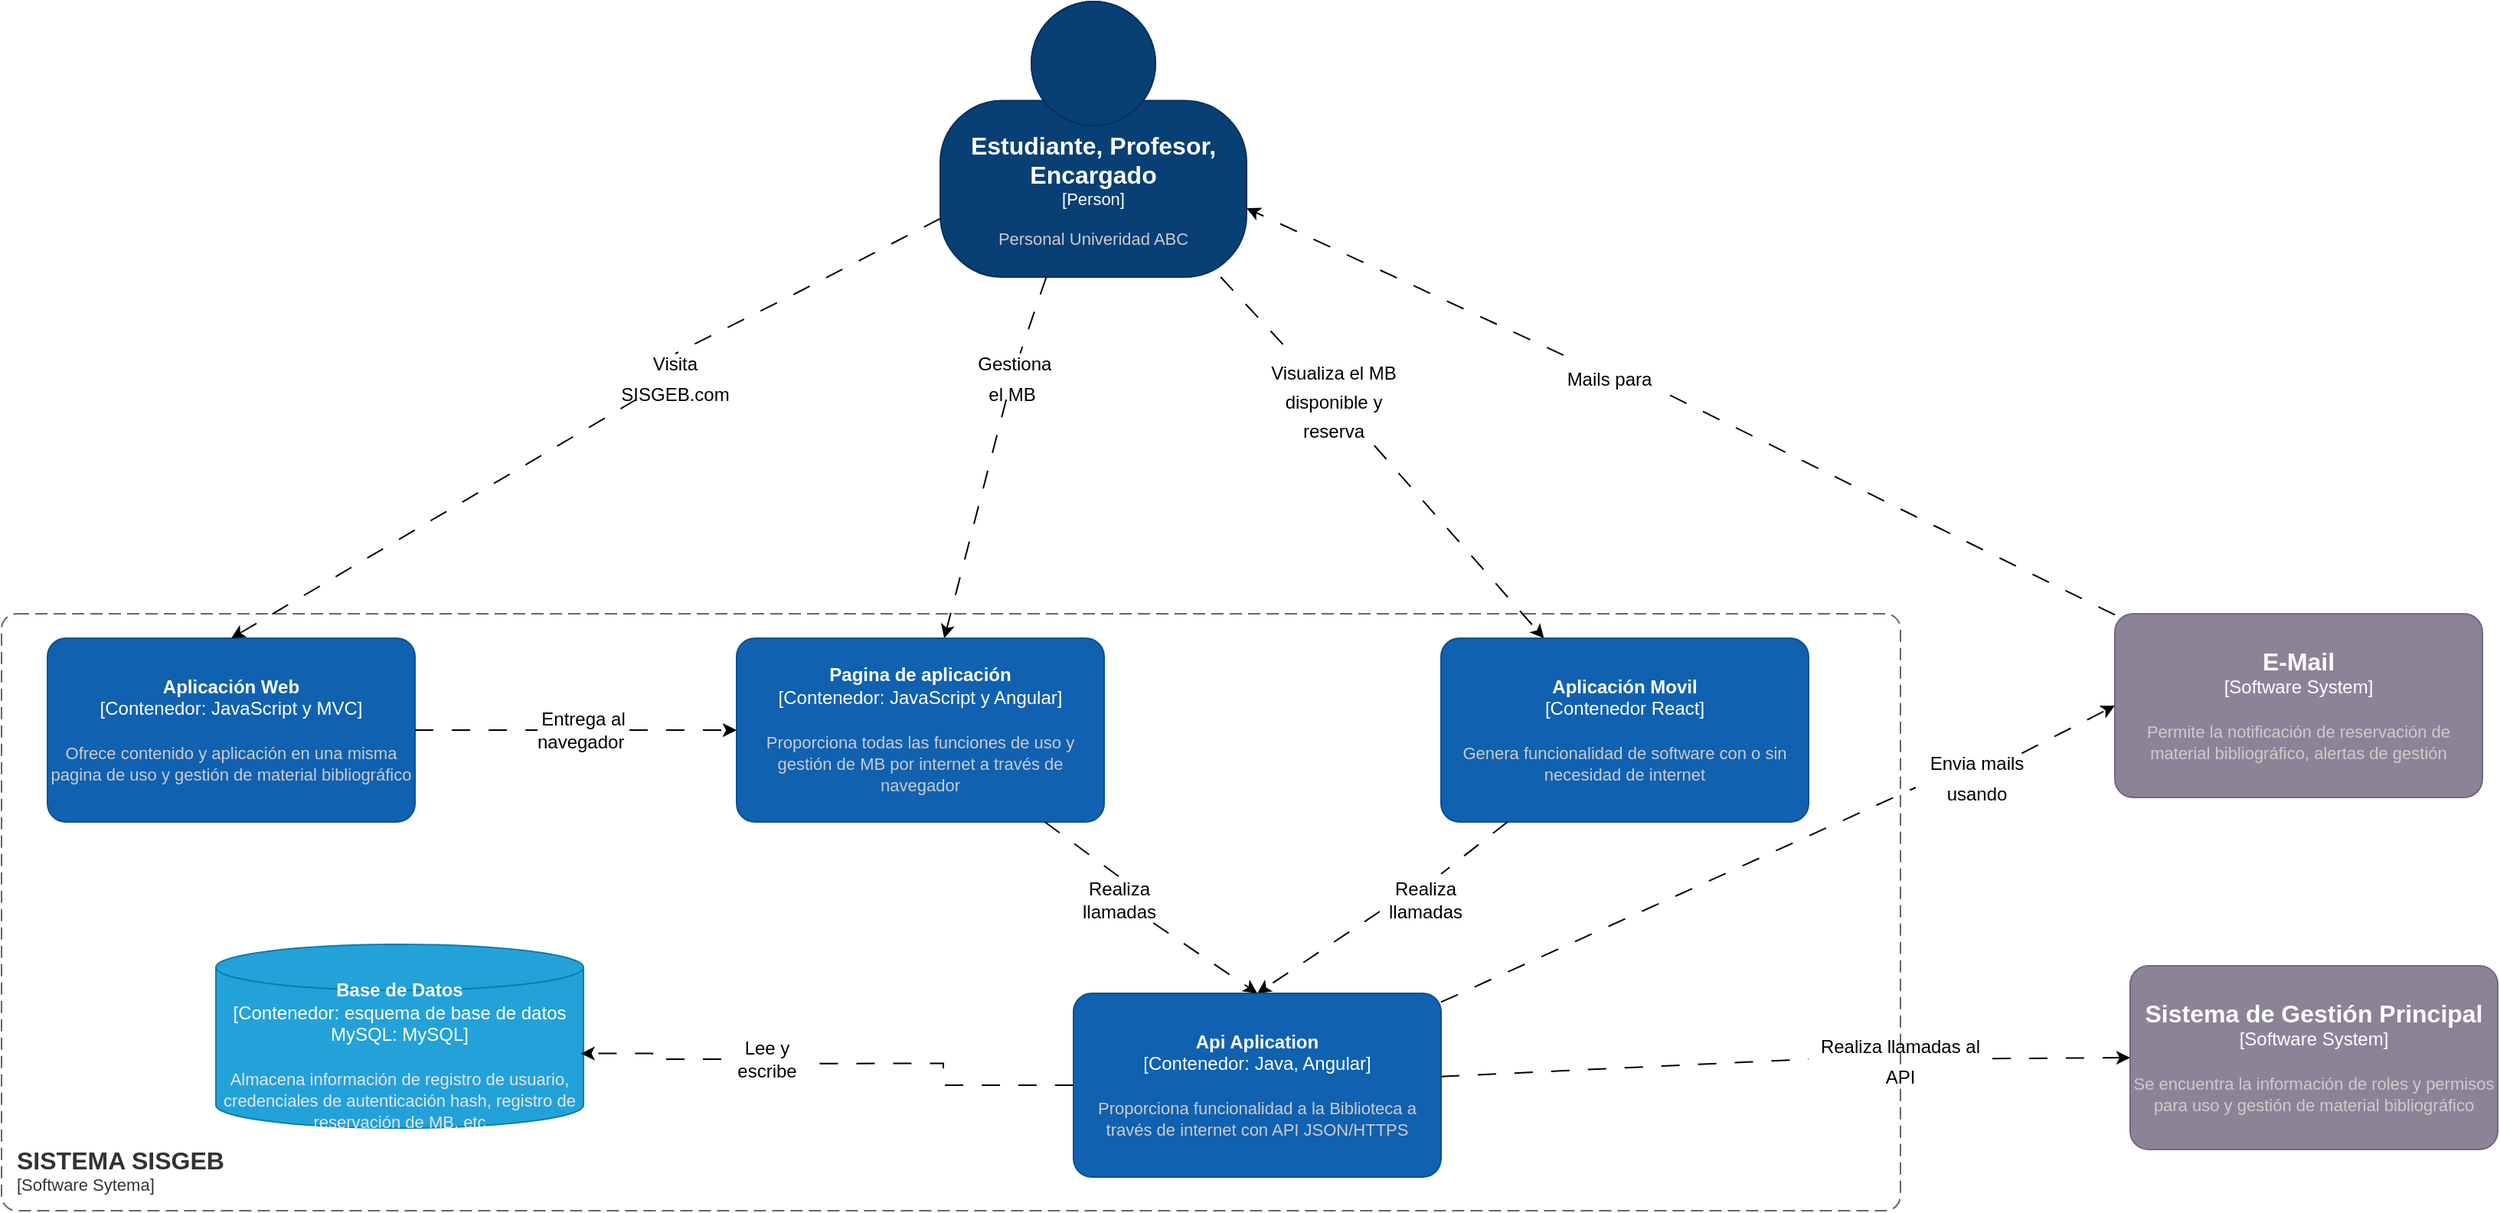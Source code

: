 <mxfile version="24.7.5">
  <diagram name="Página-1" id="I5PyTV5eK-W6r51COVa_">
    <mxGraphModel dx="3854" dy="2234" grid="1" gridSize="10" guides="1" tooltips="1" connect="1" arrows="1" fold="1" page="1" pageScale="1" pageWidth="1654" pageHeight="1169" math="0" shadow="0">
      <root>
        <mxCell id="0" />
        <mxCell id="1" parent="0" />
        <mxCell id="Db2AENE4Oa-zg9t5X0lz-38" style="rounded=0;orthogonalLoop=1;jettySize=auto;html=1;dashed=1;dashPattern=12 12;" edge="1" parent="1" source="Db2AENE4Oa-zg9t5X0lz-48" target="Db2AENE4Oa-zg9t5X0lz-21">
          <mxGeometry relative="1" as="geometry" />
        </mxCell>
        <mxCell id="Db2AENE4Oa-zg9t5X0lz-39" style="rounded=0;orthogonalLoop=1;jettySize=auto;html=1;dashed=1;dashPattern=12 12;" edge="1" parent="1" source="Db2AENE4Oa-zg9t5X0lz-45" target="Db2AENE4Oa-zg9t5X0lz-20">
          <mxGeometry relative="1" as="geometry" />
        </mxCell>
        <object placeholders="1" c4Name="Estudiante, Profesor, Encargado" c4Type="Person" c4Description="Personal Univeridad ABC" label="&lt;font style=&quot;font-size: 16px&quot;&gt;&lt;b&gt;%c4Name%&lt;/b&gt;&lt;/font&gt;&lt;div&gt;[%c4Type%]&lt;/div&gt;&lt;br&gt;&lt;div&gt;&lt;font style=&quot;font-size: 11px&quot;&gt;&lt;font color=&quot;#cccccc&quot;&gt;%c4Description%&lt;/font&gt;&lt;/div&gt;" id="Db2AENE4Oa-zg9t5X0lz-1">
          <mxCell style="html=1;fontSize=11;dashed=0;whiteSpace=wrap;fillColor=#083F75;strokeColor=#06315C;fontColor=#ffffff;shape=mxgraph.c4.person2;align=center;metaEdit=1;points=[[0.5,0,0],[1,0.5,0],[1,0.75,0],[0.75,1,0],[0.5,1,0],[0.25,1,0],[0,0.75,0],[0,0.5,0]];resizable=0;" vertex="1" parent="1">
            <mxGeometry x="-1027" y="-1120" width="200" height="180" as="geometry" />
          </mxCell>
        </object>
        <object placeholders="1" c4Name="E-Mail" c4Type="Software System" c4Description="Permite la notificación de reservación de material bibliográfico, alertas de gestión " label="&lt;font style=&quot;font-size: 16px&quot;&gt;&lt;b&gt;%c4Name%&lt;/b&gt;&lt;/font&gt;&lt;div&gt;[%c4Type%]&lt;/div&gt;&lt;br&gt;&lt;div&gt;&lt;font style=&quot;font-size: 11px&quot;&gt;&lt;font color=&quot;#cccccc&quot;&gt;%c4Description%&lt;/font&gt;&lt;/div&gt;" id="Db2AENE4Oa-zg9t5X0lz-5">
          <mxCell style="rounded=1;whiteSpace=wrap;html=1;labelBackgroundColor=none;fillColor=#8C8496;fontColor=#ffffff;align=center;arcSize=10;strokeColor=#736782;metaEdit=1;resizable=0;points=[[0.25,0,0],[0.5,0,0],[0.75,0,0],[1,0.25,0],[1,0.5,0],[1,0.75,0],[0.75,1,0],[0.5,1,0],[0.25,1,0],[0,0.75,0],[0,0.5,0],[0,0.25,0]];" vertex="1" parent="1">
            <mxGeometry x="-260" y="-720" width="240" height="120" as="geometry" />
          </mxCell>
        </object>
        <object placeholders="1" c4Name="Sistema de Gestión Principal" c4Type="Software System" c4Description="Se encuentra la información de roles y permisos para uso y gestión de material bibliográfico" label="&lt;font style=&quot;font-size: 16px&quot;&gt;&lt;b&gt;%c4Name%&lt;/b&gt;&lt;/font&gt;&lt;div&gt;[%c4Type%]&lt;/div&gt;&lt;br&gt;&lt;div&gt;&lt;font style=&quot;font-size: 11px&quot;&gt;&lt;font color=&quot;#cccccc&quot;&gt;%c4Description%&lt;/font&gt;&lt;/div&gt;" id="Db2AENE4Oa-zg9t5X0lz-16">
          <mxCell style="rounded=1;whiteSpace=wrap;html=1;labelBackgroundColor=none;fillColor=#8C8496;fontColor=#ffffff;align=center;arcSize=10;strokeColor=#736782;metaEdit=1;resizable=0;points=[[0.25,0,0],[0.5,0,0],[0.75,0,0],[1,0.25,0],[1,0.5,0],[1,0.75,0],[0.75,1,0],[0.5,1,0],[0.25,1,0],[0,0.75,0],[0,0.5,0],[0,0.25,0]];" vertex="1" parent="1">
            <mxGeometry x="-250" y="-490" width="240" height="120" as="geometry" />
          </mxCell>
        </object>
        <mxCell id="Db2AENE4Oa-zg9t5X0lz-36" value="" style="group" vertex="1" connectable="0" parent="1">
          <mxGeometry x="-1640" y="-720" width="1240" height="390" as="geometry" />
        </mxCell>
        <object placeholders="1" c4Name="SISTEMA SISGEB" c4Type="ContainerScopeBoundary" c4Application="Software Sytema" label="&lt;font style=&quot;font-size: 16px&quot;&gt;&lt;b&gt;&lt;div style=&quot;text-align: left&quot;&gt;%c4Name%&lt;/div&gt;&lt;/b&gt;&lt;/font&gt;&lt;div style=&quot;text-align: left&quot;&gt;[%c4Application%]&lt;/div&gt;" id="Db2AENE4Oa-zg9t5X0lz-18">
          <mxCell style="rounded=1;fontSize=11;whiteSpace=wrap;html=1;dashed=1;arcSize=20;fillColor=none;strokeColor=#666666;fontColor=#333333;labelBackgroundColor=none;align=left;verticalAlign=bottom;labelBorderColor=none;spacingTop=0;spacing=10;dashPattern=8 4;metaEdit=1;rotatable=0;perimeter=rectanglePerimeter;noLabel=0;labelPadding=0;allowArrows=0;connectable=0;expand=0;recursiveResize=0;editable=1;pointerEvents=0;absoluteArcSize=1;points=[[0.25,0,0],[0.5,0,0],[0.75,0,0],[1,0.25,0],[1,0.5,0],[1,0.75,0],[0.75,1,0],[0.5,1,0],[0.25,1,0],[0,0.75,0],[0,0.5,0],[0,0.25,0]];" vertex="1" parent="Db2AENE4Oa-zg9t5X0lz-36">
            <mxGeometry width="1240" height="390" as="geometry" />
          </mxCell>
        </object>
        <object placeholders="1" c4Name="Aplicación Web" c4Type="Contenedor: JavaScript y MVC" c4Description="Ofrece contenido y aplicación en una misma pagina de uso y gestión de material bibliográfico " label="&lt;font style=&quot;font-size: 12px&quot;&gt;&lt;b&gt;%c4Name%&lt;/b&gt;&lt;/font&gt;&lt;div&gt;[%c4Type%]&lt;/div&gt;&lt;br&gt;&lt;div&gt;&lt;font style=&quot;font-size: 11px&quot;&gt;&lt;font color=&quot;#cccccc&quot;&gt;%c4Description%&lt;/font&gt;&lt;/div&gt;" id="Db2AENE4Oa-zg9t5X0lz-19">
          <mxCell style="rounded=1;whiteSpace=wrap;html=1;labelBackgroundColor=none;fillColor=#1061B0;fontColor=#ffffff;align=center;arcSize=10;strokeColor=#0D5091;metaEdit=1;resizable=0;points=[[0.25,0,0],[0.5,0,0],[0.75,0,0],[1,0.25,0],[1,0.5,0],[1,0.75,0],[0.75,1,0],[0.5,1,0],[0.25,1,0],[0,0.75,0],[0,0.5,0],[0,0.25,0]];" vertex="1" parent="Db2AENE4Oa-zg9t5X0lz-36">
            <mxGeometry x="30" y="16" width="240" height="120" as="geometry" />
          </mxCell>
        </object>
        <object placeholders="1" c4Name="Pagina de aplicación" c4Type="Contenedor: JavaScript y Angular" c4Description="Proporciona todas las funciones de uso y gestión de MB por internet a través de navegador" label="&lt;font style=&quot;font-size: 12px&quot;&gt;&lt;b&gt;%c4Name%&lt;/b&gt;&lt;/font&gt;&lt;div&gt;[%c4Type%]&lt;/div&gt;&lt;br&gt;&lt;div&gt;&lt;font style=&quot;font-size: 11px&quot;&gt;&lt;font color=&quot;#cccccc&quot;&gt;%c4Description%&lt;/font&gt;&lt;/div&gt;" id="Db2AENE4Oa-zg9t5X0lz-20">
          <mxCell style="rounded=1;whiteSpace=wrap;html=1;labelBackgroundColor=none;fillColor=#1061B0;fontColor=#ffffff;align=center;arcSize=10;strokeColor=#0D5091;metaEdit=1;resizable=0;points=[[0.25,0,0],[0.5,0,0],[0.75,0,0],[1,0.25,0],[1,0.5,0],[1,0.75,0],[0.75,1,0],[0.5,1,0],[0.25,1,0],[0,0.75,0],[0,0.5,0],[0,0.25,0]];" vertex="1" parent="Db2AENE4Oa-zg9t5X0lz-36">
            <mxGeometry x="480" y="16" width="240" height="120" as="geometry" />
          </mxCell>
        </object>
        <mxCell id="Db2AENE4Oa-zg9t5X0lz-27" style="rounded=0;orthogonalLoop=1;jettySize=auto;html=1;entryX=0.5;entryY=0;entryDx=0;entryDy=0;entryPerimeter=0;dashed=1;dashPattern=12 12;exitX=0;exitY=0.75;exitDx=0;exitDy=0;" edge="1" parent="Db2AENE4Oa-zg9t5X0lz-36" source="Db2AENE4Oa-zg9t5X0lz-28" target="Db2AENE4Oa-zg9t5X0lz-22">
          <mxGeometry relative="1" as="geometry">
            <mxPoint x="660.0" y="226" as="targetPoint" />
          </mxGeometry>
        </mxCell>
        <object placeholders="1" c4Name="Aplicación Movil" c4Type="Contenedor React" c4Description="Genera funcionalidad de software con o sin necesidad de internet" label="&lt;font style=&quot;font-size: 12px&quot;&gt;&lt;b&gt;%c4Name%&lt;/b&gt;&lt;/font&gt;&lt;div&gt;[%c4Type%]&lt;/div&gt;&lt;br&gt;&lt;div&gt;&lt;font style=&quot;font-size: 11px&quot;&gt;&lt;font color=&quot;#cccccc&quot;&gt;%c4Description%&lt;/font&gt;&lt;/div&gt;" id="Db2AENE4Oa-zg9t5X0lz-21">
          <mxCell style="rounded=1;whiteSpace=wrap;html=1;labelBackgroundColor=none;fillColor=#1061B0;fontColor=#ffffff;align=center;arcSize=10;strokeColor=#0D5091;metaEdit=1;resizable=0;points=[[0.25,0,0],[0.5,0,0],[0.75,0,0],[1,0.25,0],[1,0.5,0],[1,0.75,0],[0.75,1,0],[0.5,1,0],[0.25,1,0],[0,0.75,0],[0,0.5,0],[0,0.25,0]];" vertex="1" parent="Db2AENE4Oa-zg9t5X0lz-36">
            <mxGeometry x="940" y="16" width="240" height="120" as="geometry" />
          </mxCell>
        </object>
        <object placeholders="1" c4Name="Api Aplication" c4Type="Contenedor: Java, Angular" c4Description="Proporciona funcionalidad a la Biblioteca a través de internet con API JSON/HTTPS" label="&lt;font style=&quot;font-size: 12px&quot;&gt;&lt;b&gt;%c4Name%&lt;/b&gt;&lt;/font&gt;&lt;div&gt;[%c4Type%]&lt;/div&gt;&lt;br&gt;&lt;div&gt;&lt;font style=&quot;font-size: 11px&quot;&gt;&lt;font color=&quot;#cccccc&quot;&gt;%c4Description%&lt;/font&gt;&lt;/div&gt;" id="Db2AENE4Oa-zg9t5X0lz-22">
          <mxCell style="rounded=1;whiteSpace=wrap;html=1;labelBackgroundColor=none;fillColor=#1061B0;fontColor=#ffffff;align=center;arcSize=10;strokeColor=#0D5091;metaEdit=1;resizable=0;points=[[0.25,0,0],[0.5,0,0],[0.75,0,0],[1,0.25,0],[1,0.5,0],[1,0.75,0],[0.75,1,0],[0.5,1,0],[0.25,1,0],[0,0.75,0],[0,0.5,0],[0,0.25,0]];" vertex="1" parent="Db2AENE4Oa-zg9t5X0lz-36">
            <mxGeometry x="700" y="248" width="240" height="120" as="geometry" />
          </mxCell>
        </object>
        <object placeholders="1" c4Name="Base de Datos" c4Type="Contenedor: esquema de base de datos MySQL" c4Technology="MySQL" c4Description="Almacena información de registro de usuario, credenciales de autenticación hash, registro de reservación de MB, etc" label="&lt;font style=&quot;font-size: 12px&quot;&gt;&lt;b&gt;%c4Name%&lt;/b&gt;&lt;/font&gt;&lt;div&gt;[%c4Type%:&amp;nbsp;%c4Technology%]&lt;/div&gt;&lt;br&gt;&lt;div&gt;&lt;font style=&quot;font-size: 11px&quot;&gt;&lt;font color=&quot;#E6E6E6&quot;&gt;%c4Description%&lt;/font&gt;&lt;/div&gt;" id="Db2AENE4Oa-zg9t5X0lz-23">
          <mxCell style="shape=cylinder3;size=15;whiteSpace=wrap;html=1;boundedLbl=1;rounded=0;labelBackgroundColor=none;fillColor=#23A2D9;fontSize=12;fontColor=#ffffff;align=center;strokeColor=#0E7DAD;metaEdit=1;points=[[0.5,0,0],[1,0.25,0],[1,0.5,0],[1,0.75,0],[0.5,1,0],[0,0.75,0],[0,0.5,0],[0,0.25,0]];resizable=0;" vertex="1" parent="Db2AENE4Oa-zg9t5X0lz-36">
            <mxGeometry x="140" y="216" width="240" height="120" as="geometry" />
          </mxCell>
        </object>
        <mxCell id="Db2AENE4Oa-zg9t5X0lz-24" style="edgeStyle=orthogonalEdgeStyle;rounded=0;orthogonalLoop=1;jettySize=auto;html=1;entryX=0;entryY=0.5;entryDx=0;entryDy=0;entryPerimeter=0;dashed=1;dashPattern=12 12;" edge="1" parent="Db2AENE4Oa-zg9t5X0lz-36" source="Db2AENE4Oa-zg9t5X0lz-34" target="Db2AENE4Oa-zg9t5X0lz-20">
          <mxGeometry relative="1" as="geometry" />
        </mxCell>
        <mxCell id="Db2AENE4Oa-zg9t5X0lz-25" style="edgeStyle=orthogonalEdgeStyle;rounded=0;orthogonalLoop=1;jettySize=auto;html=1;entryX=0.993;entryY=0.594;entryDx=0;entryDy=0;entryPerimeter=0;dashed=1;dashPattern=12 12;" edge="1" parent="Db2AENE4Oa-zg9t5X0lz-36" source="Db2AENE4Oa-zg9t5X0lz-32" target="Db2AENE4Oa-zg9t5X0lz-23">
          <mxGeometry relative="1" as="geometry" />
        </mxCell>
        <mxCell id="Db2AENE4Oa-zg9t5X0lz-26" style="rounded=0;orthogonalLoop=1;jettySize=auto;html=1;entryX=0.5;entryY=0;entryDx=0;entryDy=0;entryPerimeter=0;dashed=1;dashPattern=12 12;endArrow=classic;endFill=1;" edge="1" parent="Db2AENE4Oa-zg9t5X0lz-36" source="Db2AENE4Oa-zg9t5X0lz-30" target="Db2AENE4Oa-zg9t5X0lz-22">
          <mxGeometry relative="1" as="geometry" />
        </mxCell>
        <mxCell id="Db2AENE4Oa-zg9t5X0lz-29" value="" style="rounded=0;orthogonalLoop=1;jettySize=auto;html=1;dashed=1;dashPattern=12 12;endArrow=none;endFill=0;" edge="1" parent="Db2AENE4Oa-zg9t5X0lz-36" source="Db2AENE4Oa-zg9t5X0lz-21">
          <mxGeometry relative="1" as="geometry">
            <mxPoint x="940" y="170" as="targetPoint" />
            <mxPoint x="828" y="136" as="sourcePoint" />
          </mxGeometry>
        </mxCell>
        <mxCell id="Db2AENE4Oa-zg9t5X0lz-28" value="Realiza llamadas" style="text;html=1;align=center;verticalAlign=middle;whiteSpace=wrap;rounded=0;" vertex="1" parent="Db2AENE4Oa-zg9t5X0lz-36">
          <mxGeometry x="900" y="172" width="60" height="30" as="geometry" />
        </mxCell>
        <mxCell id="Db2AENE4Oa-zg9t5X0lz-31" value="" style="rounded=0;orthogonalLoop=1;jettySize=auto;html=1;entryX=0.5;entryY=0;entryDx=0;entryDy=0;dashed=1;dashPattern=12 12;endArrow=none;endFill=0;" edge="1" parent="Db2AENE4Oa-zg9t5X0lz-36" source="Db2AENE4Oa-zg9t5X0lz-20" target="Db2AENE4Oa-zg9t5X0lz-30">
          <mxGeometry relative="1" as="geometry">
            <mxPoint x="622" y="136" as="sourcePoint" />
            <mxPoint x="730" y="226" as="targetPoint" />
          </mxGeometry>
        </mxCell>
        <mxCell id="Db2AENE4Oa-zg9t5X0lz-30" value="Realiza llamadas" style="text;html=1;align=center;verticalAlign=middle;whiteSpace=wrap;rounded=0;" vertex="1" parent="Db2AENE4Oa-zg9t5X0lz-36">
          <mxGeometry x="700" y="172" width="60" height="30" as="geometry" />
        </mxCell>
        <mxCell id="Db2AENE4Oa-zg9t5X0lz-33" value="" style="edgeStyle=orthogonalEdgeStyle;rounded=0;orthogonalLoop=1;jettySize=auto;html=1;entryX=0.993;entryY=0.594;entryDx=0;entryDy=0;entryPerimeter=0;dashed=1;dashPattern=12 12;endArrow=none;endFill=0;" edge="1" parent="Db2AENE4Oa-zg9t5X0lz-36" source="Db2AENE4Oa-zg9t5X0lz-22" target="Db2AENE4Oa-zg9t5X0lz-32">
          <mxGeometry relative="1" as="geometry">
            <mxPoint x="617" y="286" as="sourcePoint" />
            <mxPoint x="378" y="287" as="targetPoint" />
          </mxGeometry>
        </mxCell>
        <mxCell id="Db2AENE4Oa-zg9t5X0lz-32" value="Lee y escribe" style="text;html=1;align=center;verticalAlign=middle;whiteSpace=wrap;rounded=0;" vertex="1" parent="Db2AENE4Oa-zg9t5X0lz-36">
          <mxGeometry x="470" y="276" width="60" height="30" as="geometry" />
        </mxCell>
        <mxCell id="Db2AENE4Oa-zg9t5X0lz-35" value="" style="edgeStyle=orthogonalEdgeStyle;rounded=0;orthogonalLoop=1;jettySize=auto;html=1;entryX=0;entryY=0.5;entryDx=0;entryDy=0;entryPerimeter=0;dashed=1;dashPattern=12 12;endArrow=none;endFill=0;" edge="1" parent="Db2AENE4Oa-zg9t5X0lz-36" source="Db2AENE4Oa-zg9t5X0lz-19" target="Db2AENE4Oa-zg9t5X0lz-34">
          <mxGeometry relative="1" as="geometry">
            <mxPoint x="330" y="76" as="sourcePoint" />
            <mxPoint x="430" y="76" as="targetPoint" />
          </mxGeometry>
        </mxCell>
        <mxCell id="Db2AENE4Oa-zg9t5X0lz-34" value="Entrega al navegador&amp;nbsp;" style="text;html=1;align=center;verticalAlign=middle;whiteSpace=wrap;rounded=0;" vertex="1" parent="Db2AENE4Oa-zg9t5X0lz-36">
          <mxGeometry x="350" y="61" width="60" height="30" as="geometry" />
        </mxCell>
        <mxCell id="Db2AENE4Oa-zg9t5X0lz-37" style="rounded=0;orthogonalLoop=1;jettySize=auto;html=1;entryX=1;entryY=0.75;entryDx=0;entryDy=0;entryPerimeter=0;dashed=1;dashPattern=12 12;" edge="1" parent="1" source="Db2AENE4Oa-zg9t5X0lz-14" target="Db2AENE4Oa-zg9t5X0lz-1">
          <mxGeometry relative="1" as="geometry" />
        </mxCell>
        <mxCell id="Db2AENE4Oa-zg9t5X0lz-40" style="rounded=0;orthogonalLoop=1;jettySize=auto;html=1;entryX=0.5;entryY=0;entryDx=0;entryDy=0;entryPerimeter=0;dashed=1;dashPattern=12 12;" edge="1" parent="1" source="Db2AENE4Oa-zg9t5X0lz-43" target="Db2AENE4Oa-zg9t5X0lz-19">
          <mxGeometry relative="1" as="geometry" />
        </mxCell>
        <mxCell id="Db2AENE4Oa-zg9t5X0lz-41" style="rounded=0;orthogonalLoop=1;jettySize=auto;html=1;entryX=0;entryY=0.5;entryDx=0;entryDy=0;entryPerimeter=0;dashed=1;dashPattern=12 12;exitX=0.865;exitY=0.006;exitDx=0;exitDy=0;exitPerimeter=0;" edge="1" parent="1" source="Db2AENE4Oa-zg9t5X0lz-51" target="Db2AENE4Oa-zg9t5X0lz-5">
          <mxGeometry relative="1" as="geometry" />
        </mxCell>
        <mxCell id="Db2AENE4Oa-zg9t5X0lz-42" style="rounded=0;orthogonalLoop=1;jettySize=auto;html=1;dashed=1;dashPattern=12 12;entryX=0;entryY=0.5;entryDx=0;entryDy=0;entryPerimeter=0;" edge="1" parent="1" source="Db2AENE4Oa-zg9t5X0lz-53" target="Db2AENE4Oa-zg9t5X0lz-16">
          <mxGeometry relative="1" as="geometry">
            <mxPoint x="-250" y="-412" as="targetPoint" />
          </mxGeometry>
        </mxCell>
        <mxCell id="Db2AENE4Oa-zg9t5X0lz-44" value="" style="rounded=0;orthogonalLoop=1;jettySize=auto;html=1;entryX=0.5;entryY=0;entryDx=0;entryDy=0;entryPerimeter=0;dashed=1;dashPattern=12 12;endArrow=none;endFill=0;" edge="1" parent="1" source="Db2AENE4Oa-zg9t5X0lz-1" target="Db2AENE4Oa-zg9t5X0lz-43">
          <mxGeometry relative="1" as="geometry">
            <mxPoint x="-1027" y="-972" as="sourcePoint" />
            <mxPoint x="-1490" y="-704" as="targetPoint" />
            <Array as="points">
              <mxPoint x="-1120" y="-930" />
            </Array>
          </mxGeometry>
        </mxCell>
        <mxCell id="Db2AENE4Oa-zg9t5X0lz-43" value="&lt;font style=&quot;font-size: 12px;&quot;&gt;Visita SISGEB.com&lt;/font&gt;" style="text;html=1;align=center;verticalAlign=middle;whiteSpace=wrap;rounded=0;fontSize=16;" vertex="1" parent="1">
          <mxGeometry x="-1230" y="-890" width="60" height="30" as="geometry" />
        </mxCell>
        <mxCell id="Db2AENE4Oa-zg9t5X0lz-46" value="" style="rounded=0;orthogonalLoop=1;jettySize=auto;html=1;dashed=1;dashPattern=12 12;endArrow=none;endFill=0;" edge="1" parent="1" source="Db2AENE4Oa-zg9t5X0lz-1" target="Db2AENE4Oa-zg9t5X0lz-45">
          <mxGeometry relative="1" as="geometry">
            <mxPoint x="-953" y="-940" as="sourcePoint" />
            <mxPoint x="-1022" y="-704" as="targetPoint" />
          </mxGeometry>
        </mxCell>
        <mxCell id="Db2AENE4Oa-zg9t5X0lz-45" value="&lt;font style=&quot;font-size: 12px;&quot;&gt;&amp;nbsp;Gestiona el MB&lt;/font&gt;" style="text;html=1;align=center;verticalAlign=middle;whiteSpace=wrap;rounded=0;fontSize=16;" vertex="1" parent="1">
          <mxGeometry x="-1010" y="-890" width="60" height="30" as="geometry" />
        </mxCell>
        <mxCell id="Db2AENE4Oa-zg9t5X0lz-49" value="" style="rounded=0;orthogonalLoop=1;jettySize=auto;html=1;dashed=1;dashPattern=12 12;endArrow=none;endFill=0;" edge="1" parent="1" source="Db2AENE4Oa-zg9t5X0lz-1" target="Db2AENE4Oa-zg9t5X0lz-48">
          <mxGeometry relative="1" as="geometry">
            <mxPoint x="-846" y="-940" as="sourcePoint" />
            <mxPoint x="-634" y="-704" as="targetPoint" />
          </mxGeometry>
        </mxCell>
        <mxCell id="Db2AENE4Oa-zg9t5X0lz-48" value="&lt;font style=&quot;font-size: 12px;&quot;&gt;Visualiza el MB disponible y reserva&lt;/font&gt;" style="text;html=1;align=center;verticalAlign=middle;whiteSpace=wrap;rounded=0;fontSize=16;" vertex="1" parent="1">
          <mxGeometry x="-820" y="-890" width="100" height="60" as="geometry" />
        </mxCell>
        <mxCell id="Db2AENE4Oa-zg9t5X0lz-50" value="" style="rounded=0;orthogonalLoop=1;jettySize=auto;html=1;entryX=1;entryY=0.75;entryDx=0;entryDy=0;entryPerimeter=0;dashed=1;dashPattern=12 12;endArrow=none;endFill=0;" edge="1" parent="1" source="Db2AENE4Oa-zg9t5X0lz-5" target="Db2AENE4Oa-zg9t5X0lz-14">
          <mxGeometry relative="1" as="geometry">
            <mxPoint x="-260" y="-717" as="sourcePoint" />
            <mxPoint x="-827" y="-985" as="targetPoint" />
          </mxGeometry>
        </mxCell>
        <mxCell id="Db2AENE4Oa-zg9t5X0lz-14" value="&lt;font style=&quot;font-size: 12px;&quot;&gt;Mails para&lt;/font&gt;" style="text;html=1;align=center;verticalAlign=middle;whiteSpace=wrap;rounded=0;fontSize=16;" vertex="1" parent="1">
          <mxGeometry x="-620" y="-890" width="60" height="30" as="geometry" />
        </mxCell>
        <mxCell id="Db2AENE4Oa-zg9t5X0lz-52" value="" style="rounded=0;orthogonalLoop=1;jettySize=auto;html=1;entryX=0;entryY=0.75;entryDx=0;entryDy=0;dashed=1;dashPattern=12 12;endArrow=none;endFill=0;" edge="1" parent="1" source="Db2AENE4Oa-zg9t5X0lz-22" target="Db2AENE4Oa-zg9t5X0lz-51">
          <mxGeometry relative="1" as="geometry">
            <mxPoint x="-700" y="-465" as="sourcePoint" />
            <mxPoint x="-260" y="-660" as="targetPoint" />
          </mxGeometry>
        </mxCell>
        <mxCell id="Db2AENE4Oa-zg9t5X0lz-51" value="&lt;font style=&quot;font-size: 12px;&quot;&gt;Envia mails usando&lt;/font&gt;" style="text;html=1;align=center;verticalAlign=middle;whiteSpace=wrap;rounded=0;fontSize=16;" vertex="1" parent="1">
          <mxGeometry x="-390" y="-629" width="80" height="30" as="geometry" />
        </mxCell>
        <mxCell id="Db2AENE4Oa-zg9t5X0lz-54" value="" style="rounded=0;orthogonalLoop=1;jettySize=auto;html=1;dashed=1;dashPattern=12 12;entryX=0;entryY=0.5;entryDx=0;entryDy=0;entryPerimeter=0;endArrow=none;endFill=0;" edge="1" parent="1" source="Db2AENE4Oa-zg9t5X0lz-22" target="Db2AENE4Oa-zg9t5X0lz-53">
          <mxGeometry relative="1" as="geometry">
            <mxPoint x="-700" y="-416" as="sourcePoint" />
            <mxPoint x="-250" y="-430" as="targetPoint" />
          </mxGeometry>
        </mxCell>
        <mxCell id="Db2AENE4Oa-zg9t5X0lz-53" value="&lt;font style=&quot;font-size: 12px;&quot;&gt;Realiza llamadas al API&lt;/font&gt;" style="text;html=1;align=center;verticalAlign=middle;whiteSpace=wrap;rounded=0;fontSize=16;" vertex="1" parent="1">
          <mxGeometry x="-460" y="-444" width="120" height="30" as="geometry" />
        </mxCell>
      </root>
    </mxGraphModel>
  </diagram>
</mxfile>
